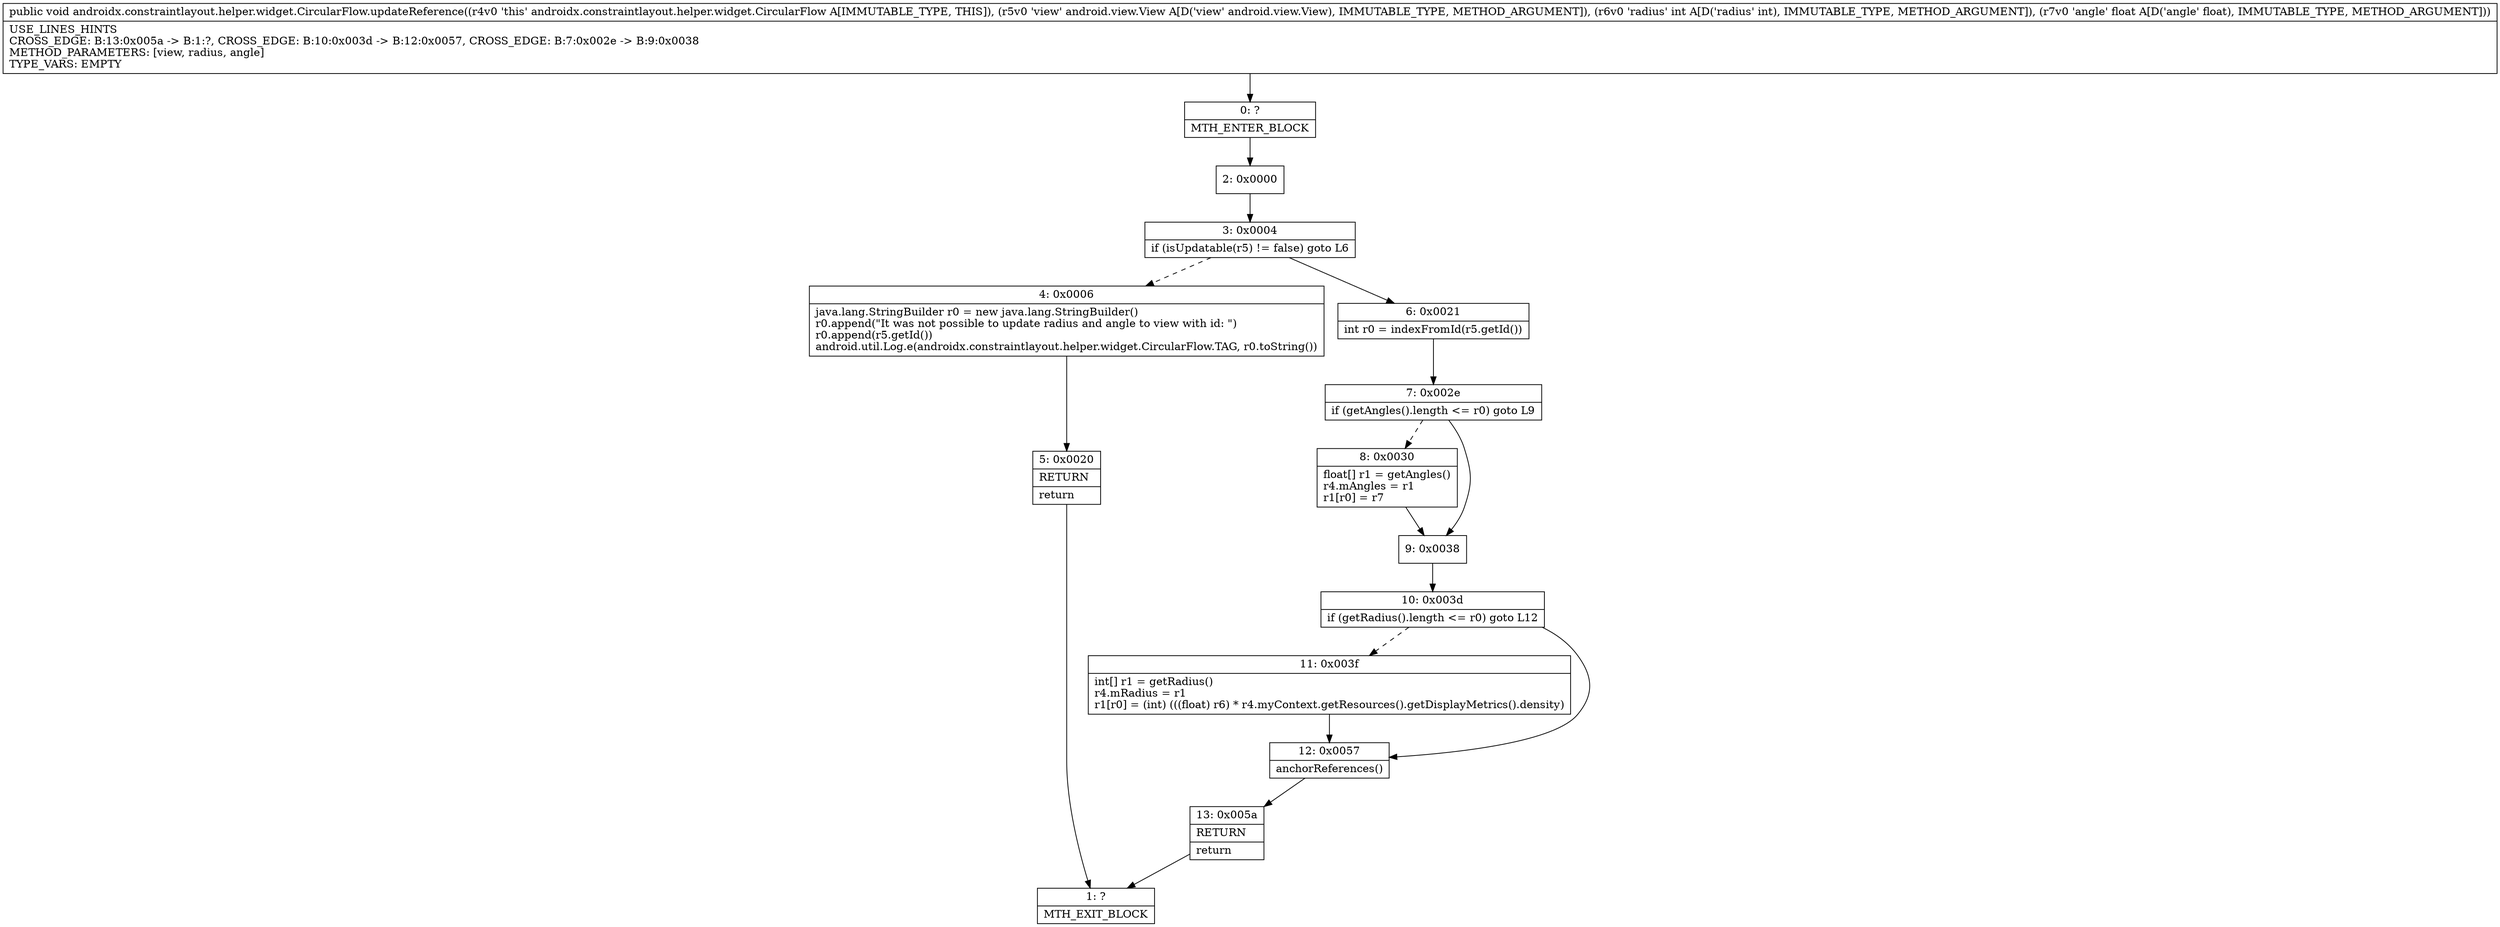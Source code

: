 digraph "CFG forandroidx.constraintlayout.helper.widget.CircularFlow.updateReference(Landroid\/view\/View;IF)V" {
Node_0 [shape=record,label="{0\:\ ?|MTH_ENTER_BLOCK\l}"];
Node_2 [shape=record,label="{2\:\ 0x0000}"];
Node_3 [shape=record,label="{3\:\ 0x0004|if (isUpdatable(r5) != false) goto L6\l}"];
Node_4 [shape=record,label="{4\:\ 0x0006|java.lang.StringBuilder r0 = new java.lang.StringBuilder()\lr0.append(\"It was not possible to update radius and angle to view with id: \")\lr0.append(r5.getId())\landroid.util.Log.e(androidx.constraintlayout.helper.widget.CircularFlow.TAG, r0.toString())\l}"];
Node_5 [shape=record,label="{5\:\ 0x0020|RETURN\l|return\l}"];
Node_1 [shape=record,label="{1\:\ ?|MTH_EXIT_BLOCK\l}"];
Node_6 [shape=record,label="{6\:\ 0x0021|int r0 = indexFromId(r5.getId())\l}"];
Node_7 [shape=record,label="{7\:\ 0x002e|if (getAngles().length \<= r0) goto L9\l}"];
Node_8 [shape=record,label="{8\:\ 0x0030|float[] r1 = getAngles()\lr4.mAngles = r1\lr1[r0] = r7\l}"];
Node_9 [shape=record,label="{9\:\ 0x0038}"];
Node_10 [shape=record,label="{10\:\ 0x003d|if (getRadius().length \<= r0) goto L12\l}"];
Node_11 [shape=record,label="{11\:\ 0x003f|int[] r1 = getRadius()\lr4.mRadius = r1\lr1[r0] = (int) (((float) r6) * r4.myContext.getResources().getDisplayMetrics().density)\l}"];
Node_12 [shape=record,label="{12\:\ 0x0057|anchorReferences()\l}"];
Node_13 [shape=record,label="{13\:\ 0x005a|RETURN\l|return\l}"];
MethodNode[shape=record,label="{public void androidx.constraintlayout.helper.widget.CircularFlow.updateReference((r4v0 'this' androidx.constraintlayout.helper.widget.CircularFlow A[IMMUTABLE_TYPE, THIS]), (r5v0 'view' android.view.View A[D('view' android.view.View), IMMUTABLE_TYPE, METHOD_ARGUMENT]), (r6v0 'radius' int A[D('radius' int), IMMUTABLE_TYPE, METHOD_ARGUMENT]), (r7v0 'angle' float A[D('angle' float), IMMUTABLE_TYPE, METHOD_ARGUMENT]))  | USE_LINES_HINTS\lCROSS_EDGE: B:13:0x005a \-\> B:1:?, CROSS_EDGE: B:10:0x003d \-\> B:12:0x0057, CROSS_EDGE: B:7:0x002e \-\> B:9:0x0038\lMETHOD_PARAMETERS: [view, radius, angle]\lTYPE_VARS: EMPTY\l}"];
MethodNode -> Node_0;Node_0 -> Node_2;
Node_2 -> Node_3;
Node_3 -> Node_4[style=dashed];
Node_3 -> Node_6;
Node_4 -> Node_5;
Node_5 -> Node_1;
Node_6 -> Node_7;
Node_7 -> Node_8[style=dashed];
Node_7 -> Node_9;
Node_8 -> Node_9;
Node_9 -> Node_10;
Node_10 -> Node_11[style=dashed];
Node_10 -> Node_12;
Node_11 -> Node_12;
Node_12 -> Node_13;
Node_13 -> Node_1;
}

